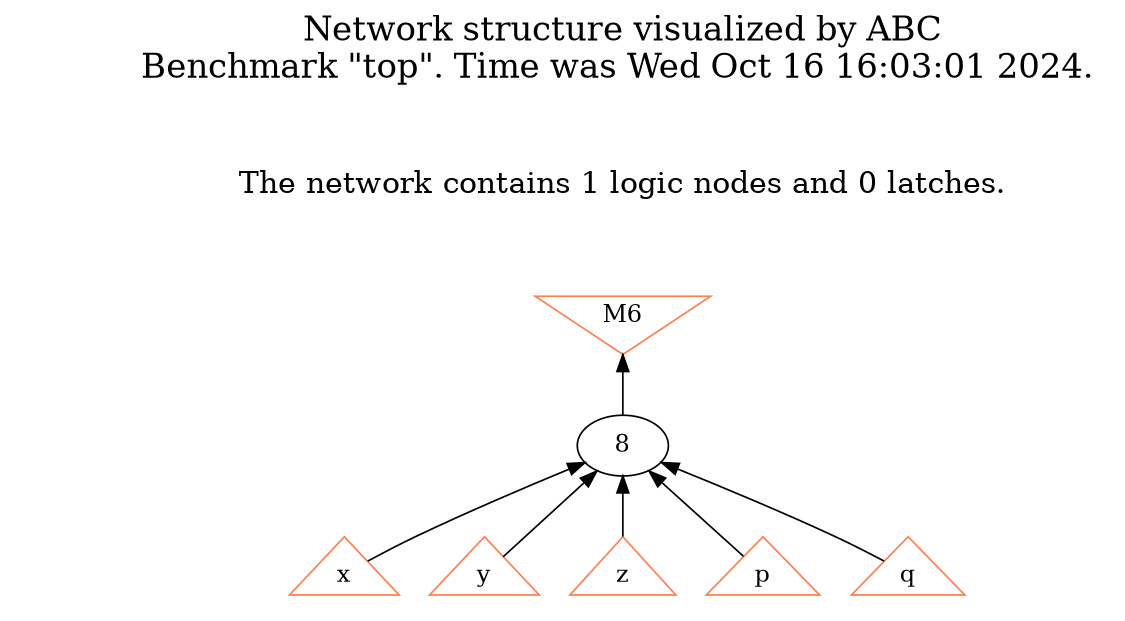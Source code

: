 # Network structure generated by ABC

digraph network {
size = "7.5,10";
center = true;
edge [dir = back];

{
  node [shape = plaintext];
  edge [style = invis];
  LevelTitle1 [label=""];
  LevelTitle2 [label=""];
  Level2 [label = ""];
  Level1 [label = ""];
  Level0 [label = ""];
  LevelTitle1 ->  LevelTitle2 ->  Level2 ->  Level1 ->  Level0;
}

{
  rank = same;
  LevelTitle1;
  title1 [shape=plaintext,
          fontsize=20,
          fontname = "Times-Roman",
          label="Network structure visualized by ABC\nBenchmark \"top\". Time was Wed Oct 16 16:03:01 2024. "
         ];
}

{
  rank = same;
  LevelTitle2;
  title2 [shape=plaintext,
          fontsize=18,
          fontname = "Times-Roman",
          label="The network contains 1 logic nodes and 0 latches.\n"
         ];
}

{
  rank = same;
  Level2;
  Node6 [label = "M6", shape = invtriangle, color = coral, fillcolor = coral];
}

{
  rank = same;
  Level1;
  Node8 [label = "8\n", shape = ellipse];
}

{
  rank = same;
  Level0;
  Node1 [label = "x", shape = triangle, color = coral, fillcolor = coral];
  Node2 [label = "y", shape = triangle, color = coral, fillcolor = coral];
  Node3 [label = "z", shape = triangle, color = coral, fillcolor = coral];
  Node4 [label = "p", shape = triangle, color = coral, fillcolor = coral];
  Node5 [label = "q", shape = triangle, color = coral, fillcolor = coral];
}

title1 -> title2 [style = invis];
title2 -> Node6 [style = invis];
Node6 -> Node8 [style = solid];
Node8 -> Node1 [style = solid];
Node8 -> Node2 [style = solid];
Node8 -> Node3 [style = solid];
Node8 -> Node4 [style = solid];
Node8 -> Node5 [style = solid];
}

